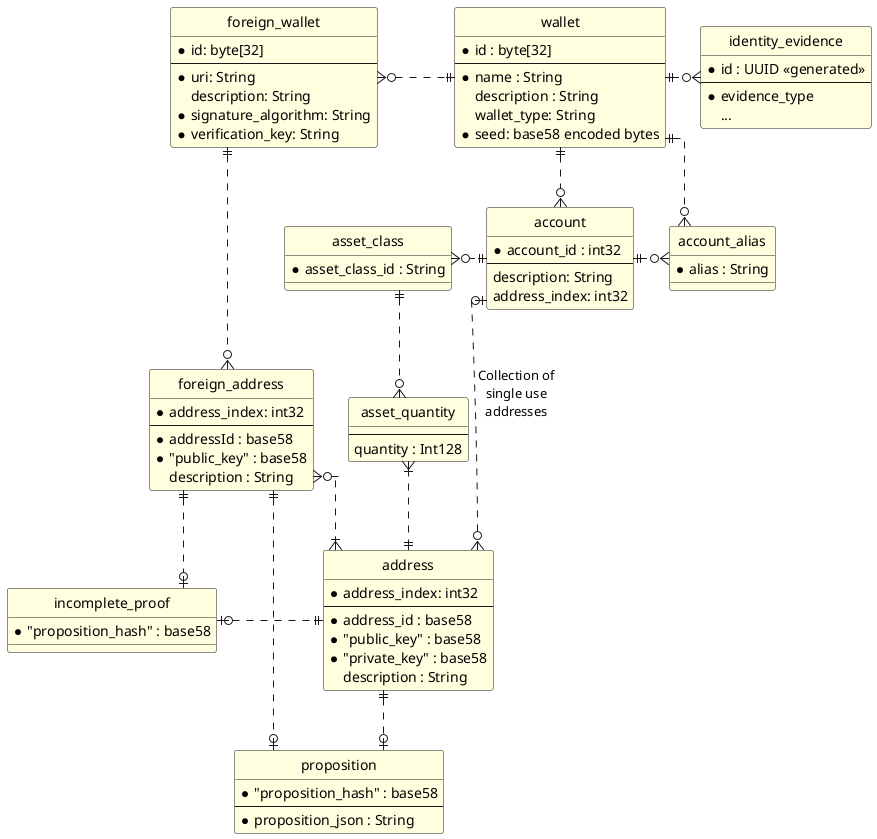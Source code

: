 @startuml

' hide the spot
hide circle

' avoid problems with angled crows feet
skinparam linetype ortho

skinparam class {
  BackgroundColor LightYellow
}

entity wallet {
  *id : byte[32]
  --
  *name : String
  description : String
  wallet_type: String
  *seed: base58 encoded bytes
}

entity "identity_evidence" as identity {
  *id : UUID <<generated>>
  --
  *evidence_type
  ...
}

entity foreign_wallet {
  *id: byte[32]
  --
  *uri: String
  description: String
  * signature_algorithm: String
  * verification_key: String
}

entity account  {
  *account_id : int32
  --
  description: String
  address_index: int32
}

entity account_alias {
  * alias : String
}

entity asset_class  {
    * asset_class_id : String
}

entity asset_quantity {
    ---
    quantity : Int128
}

entity "address" as addr  {
  *address_index: int32
  --
  *address_id : base58
  *"public_key" : base58
  *"private_key" : base58
  description : String
}

entity "foreign_address" as foreign  {
  *address_index: int32
  --
  *addressId : base58
  *"public_key" : base58
  description : String
}

entity "proposition" as prop  {
  *"proposition_hash" : base58
  --
  *proposition_json : String
}

entity "incomplete_proof" as proof  {
  *"proposition_hash" : base58
}

foreign }o..|{ addr
wallet ||.o{ identity
wallet ||..o{ account
wallet ||..o{account_alias
foreign_wallet }o.|| wallet
foreign_wallet ||..o{ foreign
account||.o{account_alias
account |o...o{ addr : "Collection of\nsingle use\naddresses"
asset_class }o.|| account
asset_class ||..o{ asset_quantity
asset_quantity }|..|| addr
addr ||..o| prop
proof |o.||addr
foreign ||..o| prop
foreign ||..o| proof
@enduml
